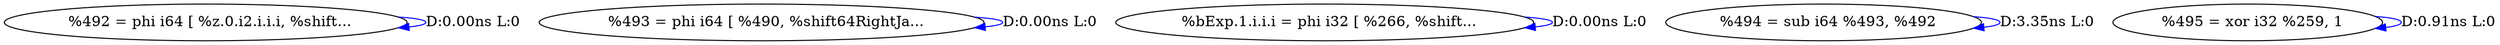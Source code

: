 digraph {
Node0x335f0e0[label="  %492 = phi i64 [ %z.0.i2.i.i.i, %shift..."];
Node0x335f0e0 -> Node0x335f0e0[label="D:0.00ns L:0",color=blue];
Node0x335f1c0[label="  %493 = phi i64 [ %490, %shift64RightJa..."];
Node0x335f1c0 -> Node0x335f1c0[label="D:0.00ns L:0",color=blue];
Node0x335f2a0[label="  %bExp.1.i.i.i = phi i32 [ %266, %shift..."];
Node0x335f2a0 -> Node0x335f2a0[label="D:0.00ns L:0",color=blue];
Node0x335f380[label="  %494 = sub i64 %493, %492"];
Node0x335f380 -> Node0x335f380[label="D:3.35ns L:0",color=blue];
Node0x335f460[label="  %495 = xor i32 %259, 1"];
Node0x335f460 -> Node0x335f460[label="D:0.91ns L:0",color=blue];
}
